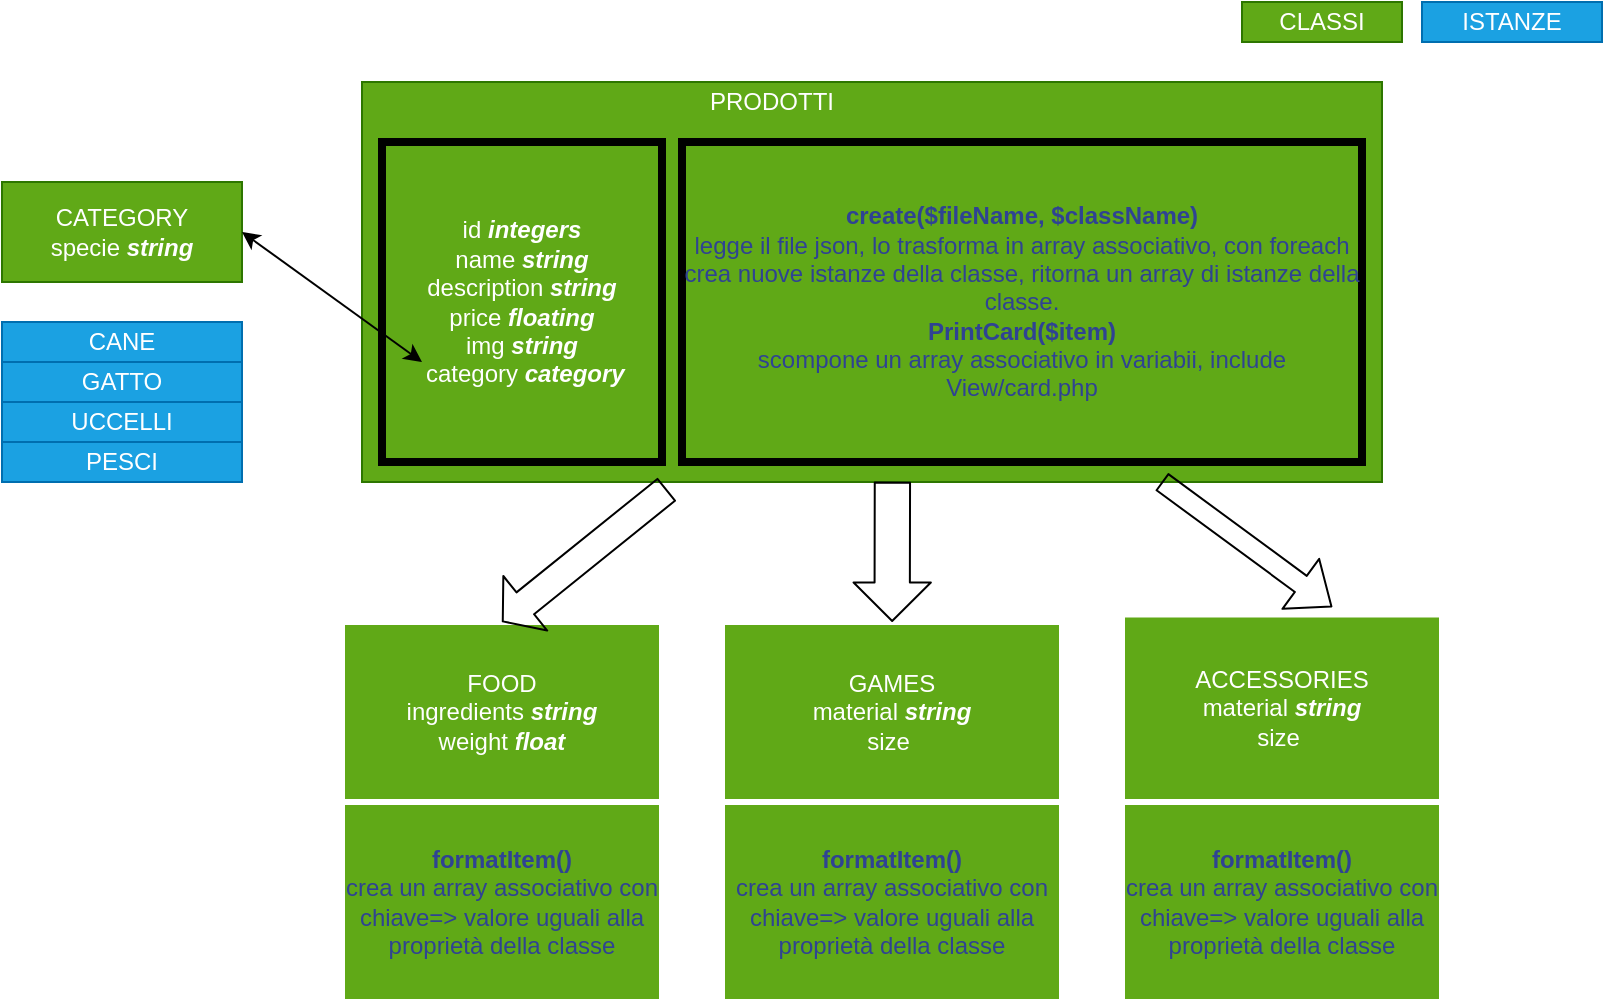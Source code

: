 <mxfile>
    <diagram id="0DfVgZLiSyY7PZttRIFc" name="Page-1">
        <mxGraphModel dx="746" dy="563" grid="1" gridSize="10" guides="1" tooltips="1" connect="1" arrows="1" fold="1" page="1" pageScale="1" pageWidth="850" pageHeight="1100" math="0" shadow="0">
            <root>
                <mxCell id="0"/>
                <mxCell id="1" parent="0"/>
                <mxCell id="2" value="&lt;b style=&quot;font-style: italic;&quot;&gt;&lt;br&gt;&lt;/b&gt;" style="rounded=0;whiteSpace=wrap;html=1;fillColor=#60a917;fontColor=#ffffff;strokeColor=#2D7600;" parent="1" vertex="1">
                    <mxGeometry x="220" y="50" width="510" height="200" as="geometry"/>
                </mxCell>
                <mxCell id="3" value="FOOD&lt;br&gt;ingredients &lt;b&gt;&lt;i&gt;string&lt;/i&gt;&lt;/b&gt;&lt;br&gt;weight&lt;b&gt; &lt;i style=&quot;&quot;&gt;float&lt;/i&gt;&lt;/b&gt;" style="rounded=0;whiteSpace=wrap;html=1;fillColor=#60a917;fontColor=#ffffff;strokeColor=#FFFFFF;strokeWidth=3;" parent="1" vertex="1">
                    <mxGeometry x="210" y="320" width="160" height="90" as="geometry"/>
                </mxCell>
                <mxCell id="4" value="GAMES&lt;br&gt;material &lt;b&gt;&lt;i&gt;string&lt;/i&gt;&lt;/b&gt;&lt;br&gt;size&amp;nbsp;" style="rounded=0;whiteSpace=wrap;html=1;fillColor=#60a917;fontColor=#ffffff;strokeColor=#FFFFFF;strokeWidth=3;" parent="1" vertex="1">
                    <mxGeometry x="400" y="320" width="170" height="90" as="geometry"/>
                </mxCell>
                <mxCell id="5" value="ACCESSORIES&lt;br&gt;material&amp;nbsp;&lt;b&gt;&lt;i&gt;string&lt;/i&gt;&lt;/b&gt;&lt;br&gt;size&amp;nbsp;" style="rounded=0;whiteSpace=wrap;html=1;fillColor=#60a917;fontColor=#ffffff;strokeColor=#FFFFFF;strokeWidth=3;" parent="1" vertex="1">
                    <mxGeometry x="600" y="316.25" width="160" height="93.75" as="geometry"/>
                </mxCell>
                <mxCell id="6" value="CLASSI" style="rounded=0;whiteSpace=wrap;html=1;fillColor=#60a917;fontColor=#ffffff;strokeColor=#2D7600;" parent="1" vertex="1">
                    <mxGeometry x="660" y="10" width="80" height="20" as="geometry"/>
                </mxCell>
                <mxCell id="14" value="CATEGORY&lt;br&gt;specie &lt;b&gt;&lt;i&gt;string&lt;/i&gt;&lt;/b&gt;" style="rounded=0;whiteSpace=wrap;html=1;fontColor=#ffffff;fillColor=#60a917;strokeColor=#2D7600;" parent="1" vertex="1">
                    <mxGeometry x="40" y="100" width="120" height="50" as="geometry"/>
                </mxCell>
                <mxCell id="16" value="ISTANZE" style="rounded=0;whiteSpace=wrap;html=1;fontColor=#ffffff;fillColor=#1ba1e2;strokeColor=#006EAF;" parent="1" vertex="1">
                    <mxGeometry x="750" y="10" width="90" height="20" as="geometry"/>
                </mxCell>
                <mxCell id="17" value="CANE" style="rounded=0;whiteSpace=wrap;html=1;fontColor=#ffffff;fillColor=#1ba1e2;strokeColor=#006EAF;" parent="1" vertex="1">
                    <mxGeometry x="40" y="170" width="120" height="20" as="geometry"/>
                </mxCell>
                <mxCell id="18" value="GATTO" style="rounded=0;whiteSpace=wrap;html=1;fontColor=#ffffff;fillColor=#1ba1e2;strokeColor=#006EAF;" parent="1" vertex="1">
                    <mxGeometry x="40" y="190" width="120" height="20" as="geometry"/>
                </mxCell>
                <mxCell id="19" value="UCCELLI" style="rounded=0;whiteSpace=wrap;html=1;fontColor=#ffffff;fillColor=#1ba1e2;strokeColor=#006EAF;" parent="1" vertex="1">
                    <mxGeometry x="40" y="210" width="120" height="20" as="geometry"/>
                </mxCell>
                <mxCell id="20" value="PESCI" style="rounded=0;whiteSpace=wrap;html=1;fontColor=#ffffff;fillColor=#1ba1e2;strokeColor=#006EAF;" parent="1" vertex="1">
                    <mxGeometry x="40" y="230" width="120" height="20" as="geometry"/>
                </mxCell>
                <mxCell id="28" value="id&amp;nbsp;&lt;i&gt;&lt;b&gt;integers&lt;/b&gt;&lt;/i&gt;&lt;br&gt;name&amp;nbsp;&lt;i&gt;&lt;b&gt;string&lt;/b&gt;&lt;/i&gt;&lt;br&gt;description&amp;nbsp;&lt;i&gt;&lt;b&gt;string&lt;/b&gt;&lt;/i&gt;&lt;br&gt;price&amp;nbsp;&lt;i&gt;&lt;b&gt;floating&lt;/b&gt;&lt;br&gt;&lt;/i&gt;img&amp;nbsp;&lt;b style=&quot;font-style: italic;&quot;&gt;string&lt;br&gt;&amp;nbsp;&lt;/b&gt;category&amp;nbsp;&lt;b style=&quot;font-style: italic;&quot;&gt;category&lt;/b&gt;" style="rounded=0;whiteSpace=wrap;html=1;fontColor=#ffffff;fillColor=#60a917;strokeColor=default;strokeWidth=4;perimeterSpacing=7;" parent="1" vertex="1">
                    <mxGeometry x="230" y="80" width="140" height="160" as="geometry"/>
                </mxCell>
                <mxCell id="29" value="&lt;font color=&quot;#2f4393&quot;&gt;&lt;b&gt;create($fileName, $className)&lt;/b&gt;&lt;br&gt;legge il file json, lo trasforma in array associativo, con foreach crea nuove istanze della classe, ritorna un array di istanze della classe.&lt;br&gt;&lt;b&gt;PrintCard($item)&lt;br&gt;&lt;/b&gt;scompone un array associativo in variabii, include View/card.php&lt;br&gt;&lt;/font&gt;" style="rounded=0;whiteSpace=wrap;html=1;fontColor=#ffffff;fillColor=#60a917;strokeColor=default;strokeWidth=4;perimeterSpacing=7;" parent="1" vertex="1">
                    <mxGeometry x="380" y="80" width="340" height="160" as="geometry"/>
                </mxCell>
                <mxCell id="32" value="PRODOTTI" style="rounded=0;whiteSpace=wrap;html=1;strokeColor=none;strokeWidth=4;fontColor=#ffffff;fillColor=#60a917;movable=0;resizable=0;rotatable=0;deletable=0;editable=0;connectable=0;" parent="1" vertex="1">
                    <mxGeometry x="365" y="60" width="120" as="geometry"/>
                </mxCell>
                <mxCell id="34" value="" style="endArrow=classic;startArrow=classic;html=1;fontColor=#FFFFFF;exitX=1;exitY=0.5;exitDx=0;exitDy=0;" parent="1" source="14" edge="1">
                    <mxGeometry width="50" height="50" relative="1" as="geometry">
                        <mxPoint x="210" y="210" as="sourcePoint"/>
                        <mxPoint x="250" y="190" as="targetPoint"/>
                    </mxGeometry>
                </mxCell>
                <mxCell id="36" value="" style="shape=flexArrow;endArrow=classic;html=1;fontColor=#FFFFFF;width=14;endSize=4.48;exitX=0.299;exitY=1.018;exitDx=0;exitDy=0;exitPerimeter=0;entryX=0.5;entryY=0;entryDx=0;entryDy=0;" parent="1" source="2" target="3" edge="1">
                    <mxGeometry width="50" height="50" relative="1" as="geometry">
                        <mxPoint x="360" y="260" as="sourcePoint"/>
                        <mxPoint x="270" y="278.44" as="targetPoint"/>
                        <Array as="points"/>
                    </mxGeometry>
                </mxCell>
                <mxCell id="37" value="" style="shape=flexArrow;endArrow=classic;html=1;fontColor=#FFFFFF;width=17.647;endSize=6.082;exitX=0.52;exitY=0.999;exitDx=0;exitDy=0;exitPerimeter=0;" parent="1" source="2" target="4" edge="1">
                    <mxGeometry width="50" height="50" relative="1" as="geometry">
                        <mxPoint x="460" y="250" as="sourcePoint"/>
                        <mxPoint x="260" y="160" as="targetPoint"/>
                    </mxGeometry>
                </mxCell>
                <mxCell id="38" value="" style="shape=flexArrow;endArrow=classic;html=1;fontColor=#FFFFFF;entryX=0.657;entryY=-0.04;entryDx=0;entryDy=0;entryPerimeter=0;exitX=0.784;exitY=0.999;exitDx=0;exitDy=0;exitPerimeter=0;" parent="1" source="2" target="5" edge="1">
                    <mxGeometry width="50" height="50" relative="1" as="geometry">
                        <mxPoint x="560" y="250" as="sourcePoint"/>
                        <mxPoint x="620" y="328.44" as="targetPoint"/>
                    </mxGeometry>
                </mxCell>
                <mxCell id="57" value="&lt;font style=&quot;&quot; color=&quot;#2f4393&quot;&gt;&lt;b&gt;formatItem()&lt;/b&gt;&lt;br&gt;crea un array associativo con chiave=&amp;gt; valore uguali alla proprietà della classe&lt;br&gt;&lt;/font&gt;" style="rounded=0;whiteSpace=wrap;html=1;strokeWidth=3;fillColor=#60a917;fontColor=#ffffff;strokeColor=#FFFFFF;" parent="1" vertex="1">
                    <mxGeometry x="210" y="410" width="160" height="100" as="geometry"/>
                </mxCell>
                <mxCell id="58" value="&lt;b style=&quot;color: rgb(47, 67, 147);&quot;&gt;formatItem()&lt;/b&gt;&lt;br style=&quot;color: rgb(47, 67, 147);&quot;&gt;&lt;span style=&quot;color: rgb(47, 67, 147);&quot;&gt;crea un array associativo con chiave=&amp;gt; valore uguali alla proprietà della classe&lt;/span&gt;" style="rounded=0;whiteSpace=wrap;html=1;strokeWidth=3;fillColor=#60a917;fontColor=#ffffff;strokeColor=#FFFFFF;" parent="1" vertex="1">
                    <mxGeometry x="400" y="410" width="170" height="100" as="geometry"/>
                </mxCell>
                <mxCell id="59" value="&lt;b style=&quot;color: rgb(47, 67, 147);&quot;&gt;formatItem()&lt;/b&gt;&lt;br style=&quot;color: rgb(47, 67, 147);&quot;&gt;&lt;span style=&quot;color: rgb(47, 67, 147);&quot;&gt;crea un array associativo con chiave=&amp;gt; valore uguali alla proprietà della classe&lt;/span&gt;" style="rounded=0;whiteSpace=wrap;html=1;strokeWidth=3;fillColor=#60a917;fontColor=#ffffff;strokeColor=#FFFFFF;" parent="1" vertex="1">
                    <mxGeometry x="600" y="410" width="160" height="100" as="geometry"/>
                </mxCell>
            </root>
        </mxGraphModel>
    </diagram>
</mxfile>